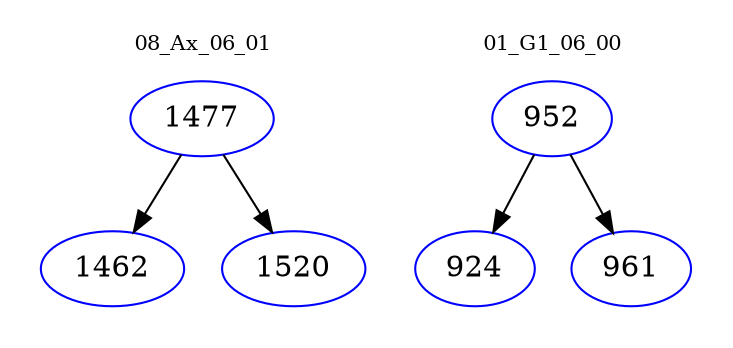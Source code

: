 digraph{
subgraph cluster_0 {
color = white
label = "08_Ax_06_01";
fontsize=10;
T0_1477 [label="1477", color="blue"]
T0_1477 -> T0_1462 [color="black"]
T0_1462 [label="1462", color="blue"]
T0_1477 -> T0_1520 [color="black"]
T0_1520 [label="1520", color="blue"]
}
subgraph cluster_1 {
color = white
label = "01_G1_06_00";
fontsize=10;
T1_952 [label="952", color="blue"]
T1_952 -> T1_924 [color="black"]
T1_924 [label="924", color="blue"]
T1_952 -> T1_961 [color="black"]
T1_961 [label="961", color="blue"]
}
}
